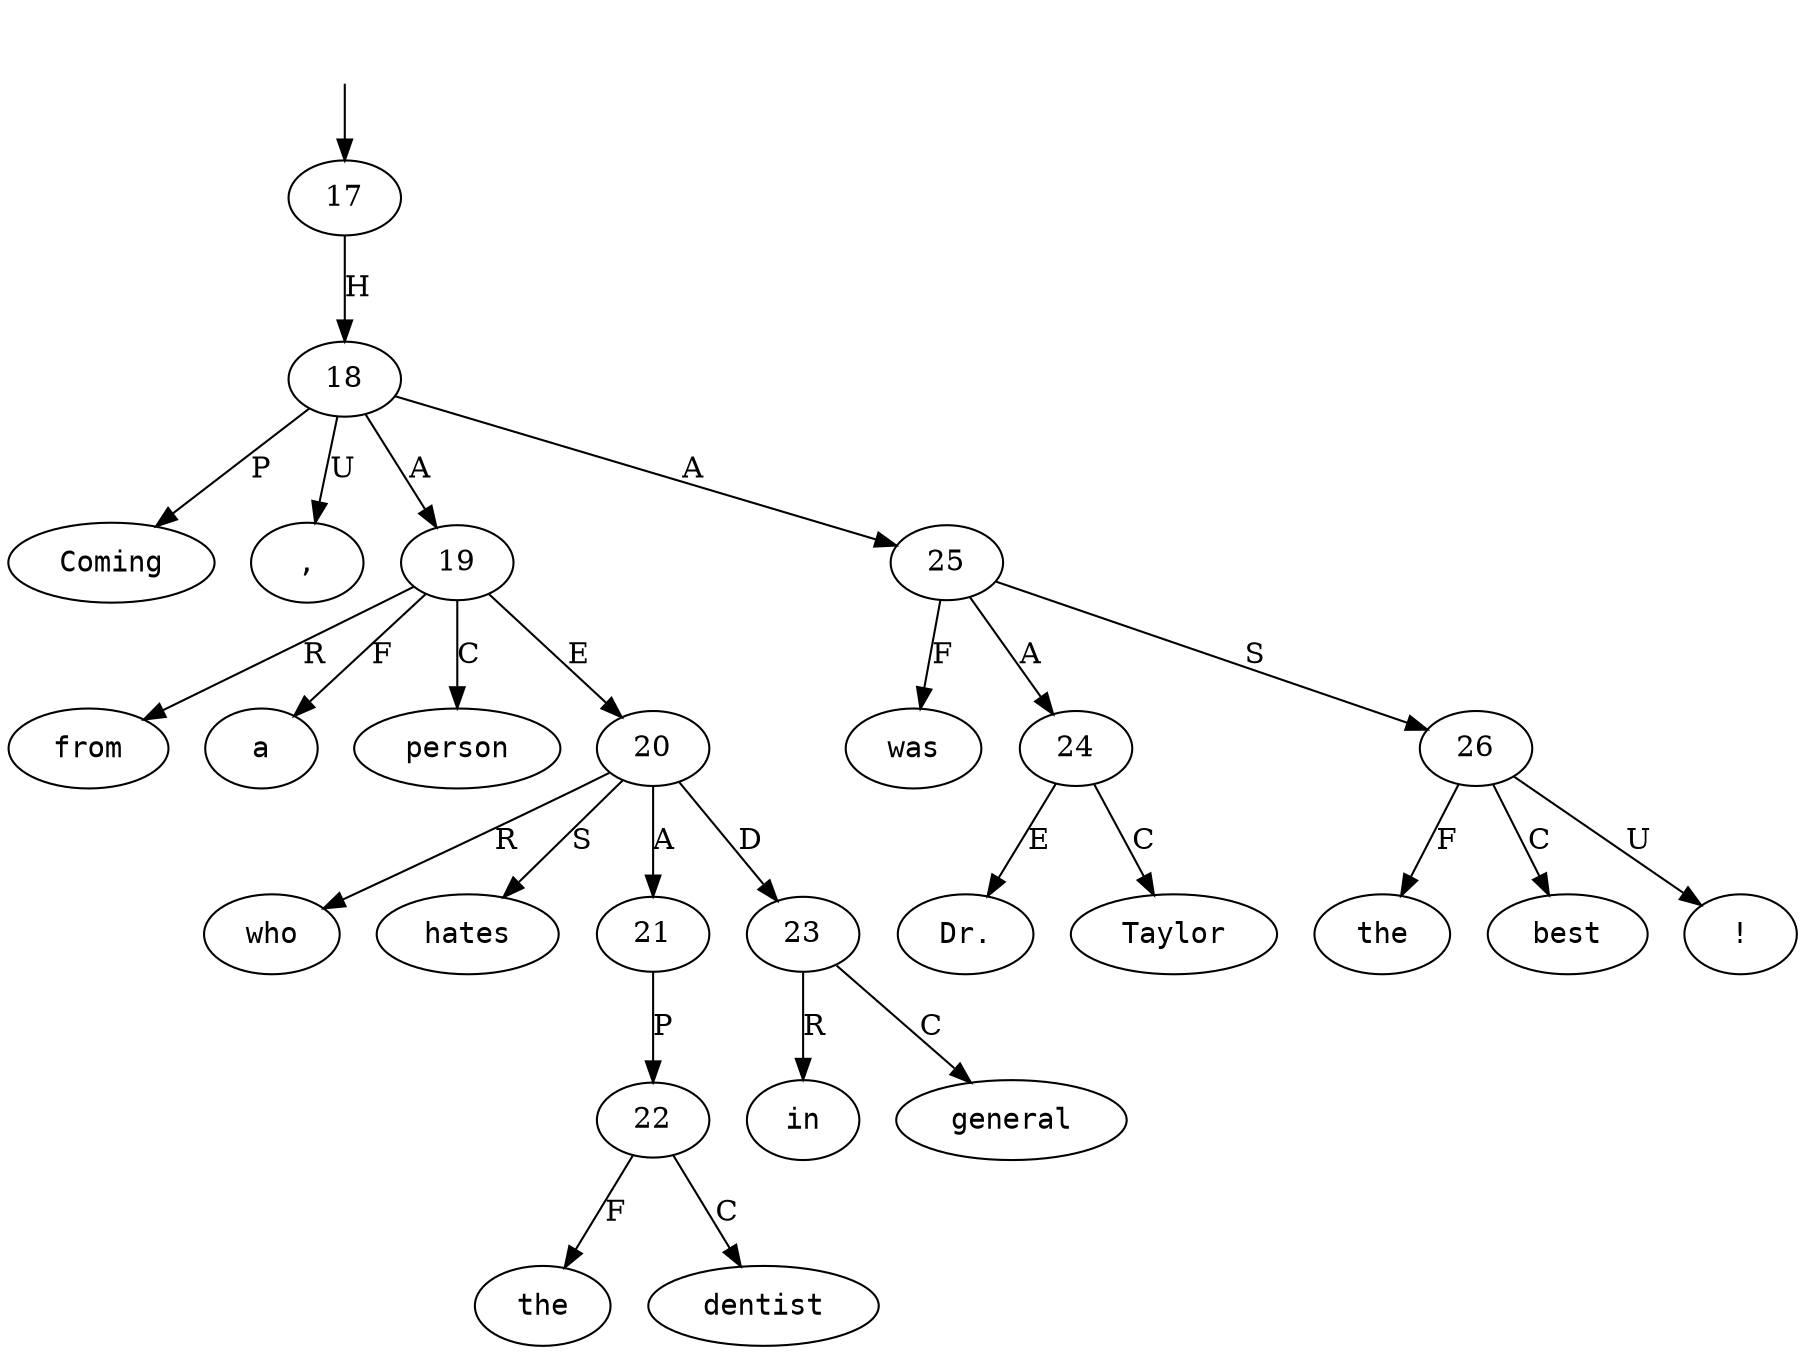 digraph "180886-0005" {
  top [ style=invis ];
  top -> 17;
  0 [ shape=oval, label=<<table align="center" border="0" cellspacing="0"><tr><td colspan="2"><font face="Courier">Coming</font></td></tr></table>> ];
  1 [ shape=oval, label=<<table align="center" border="0" cellspacing="0"><tr><td colspan="2"><font face="Courier">from</font></td></tr></table>> ];
  2 [ shape=oval, label=<<table align="center" border="0" cellspacing="0"><tr><td colspan="2"><font face="Courier">a</font></td></tr></table>> ];
  3 [ shape=oval, label=<<table align="center" border="0" cellspacing="0"><tr><td colspan="2"><font face="Courier">person</font></td></tr></table>> ];
  4 [ shape=oval, label=<<table align="center" border="0" cellspacing="0"><tr><td colspan="2"><font face="Courier">who</font></td></tr></table>> ];
  5 [ shape=oval, label=<<table align="center" border="0" cellspacing="0"><tr><td colspan="2"><font face="Courier">hates</font></td></tr></table>> ];
  6 [ shape=oval, label=<<table align="center" border="0" cellspacing="0"><tr><td colspan="2"><font face="Courier">the</font></td></tr></table>> ];
  7 [ shape=oval, label=<<table align="center" border="0" cellspacing="0"><tr><td colspan="2"><font face="Courier">dentist</font></td></tr></table>> ];
  8 [ shape=oval, label=<<table align="center" border="0" cellspacing="0"><tr><td colspan="2"><font face="Courier">in</font></td></tr></table>> ];
  9 [ shape=oval, label=<<table align="center" border="0" cellspacing="0"><tr><td colspan="2"><font face="Courier">general</font></td></tr></table>> ];
  10 [ shape=oval, label=<<table align="center" border="0" cellspacing="0"><tr><td colspan="2"><font face="Courier">,</font></td></tr></table>> ];
  11 [ shape=oval, label=<<table align="center" border="0" cellspacing="0"><tr><td colspan="2"><font face="Courier">Dr.</font></td></tr></table>> ];
  12 [ shape=oval, label=<<table align="center" border="0" cellspacing="0"><tr><td colspan="2"><font face="Courier">Taylor</font></td></tr></table>> ];
  13 [ shape=oval, label=<<table align="center" border="0" cellspacing="0"><tr><td colspan="2"><font face="Courier">was</font></td></tr></table>> ];
  14 [ shape=oval, label=<<table align="center" border="0" cellspacing="0"><tr><td colspan="2"><font face="Courier">the</font></td></tr></table>> ];
  15 [ shape=oval, label=<<table align="center" border="0" cellspacing="0"><tr><td colspan="2"><font face="Courier">best</font></td></tr></table>> ];
  16 [ shape=oval, label=<<table align="center" border="0" cellspacing="0"><tr><td colspan="2"><font face="Courier">!</font></td></tr></table>> ];
  17 -> 18 [ label="H" ];
  18 -> 10 [ label="U" ];
  18 -> 19 [ label="A" ];
  18 -> 0 [ label="P" ];
  18 -> 25 [ label="A" ];
  19 -> 2 [ label="F" ];
  19 -> 1 [ label="R" ];
  19 -> 20 [ label="E" ];
  19 -> 3 [ label="C" ];
  20 -> 21 [ label="A" ];
  20 -> 4 [ label="R" ];
  20 -> 5 [ label="S" ];
  20 -> 23 [ label="D" ];
  21 -> 22 [ label="P" ];
  22 -> 7 [ label="C" ];
  22 -> 6 [ label="F" ];
  23 -> 9 [ label="C" ];
  23 -> 8 [ label="R" ];
  24 -> 11 [ label="E" ];
  24 -> 12 [ label="C" ];
  25 -> 24 [ label="A" ];
  25 -> 26 [ label="S" ];
  25 -> 13 [ label="F" ];
  26 -> 14 [ label="F" ];
  26 -> 15 [ label="C" ];
  26 -> 16 [ label="U" ];
}

